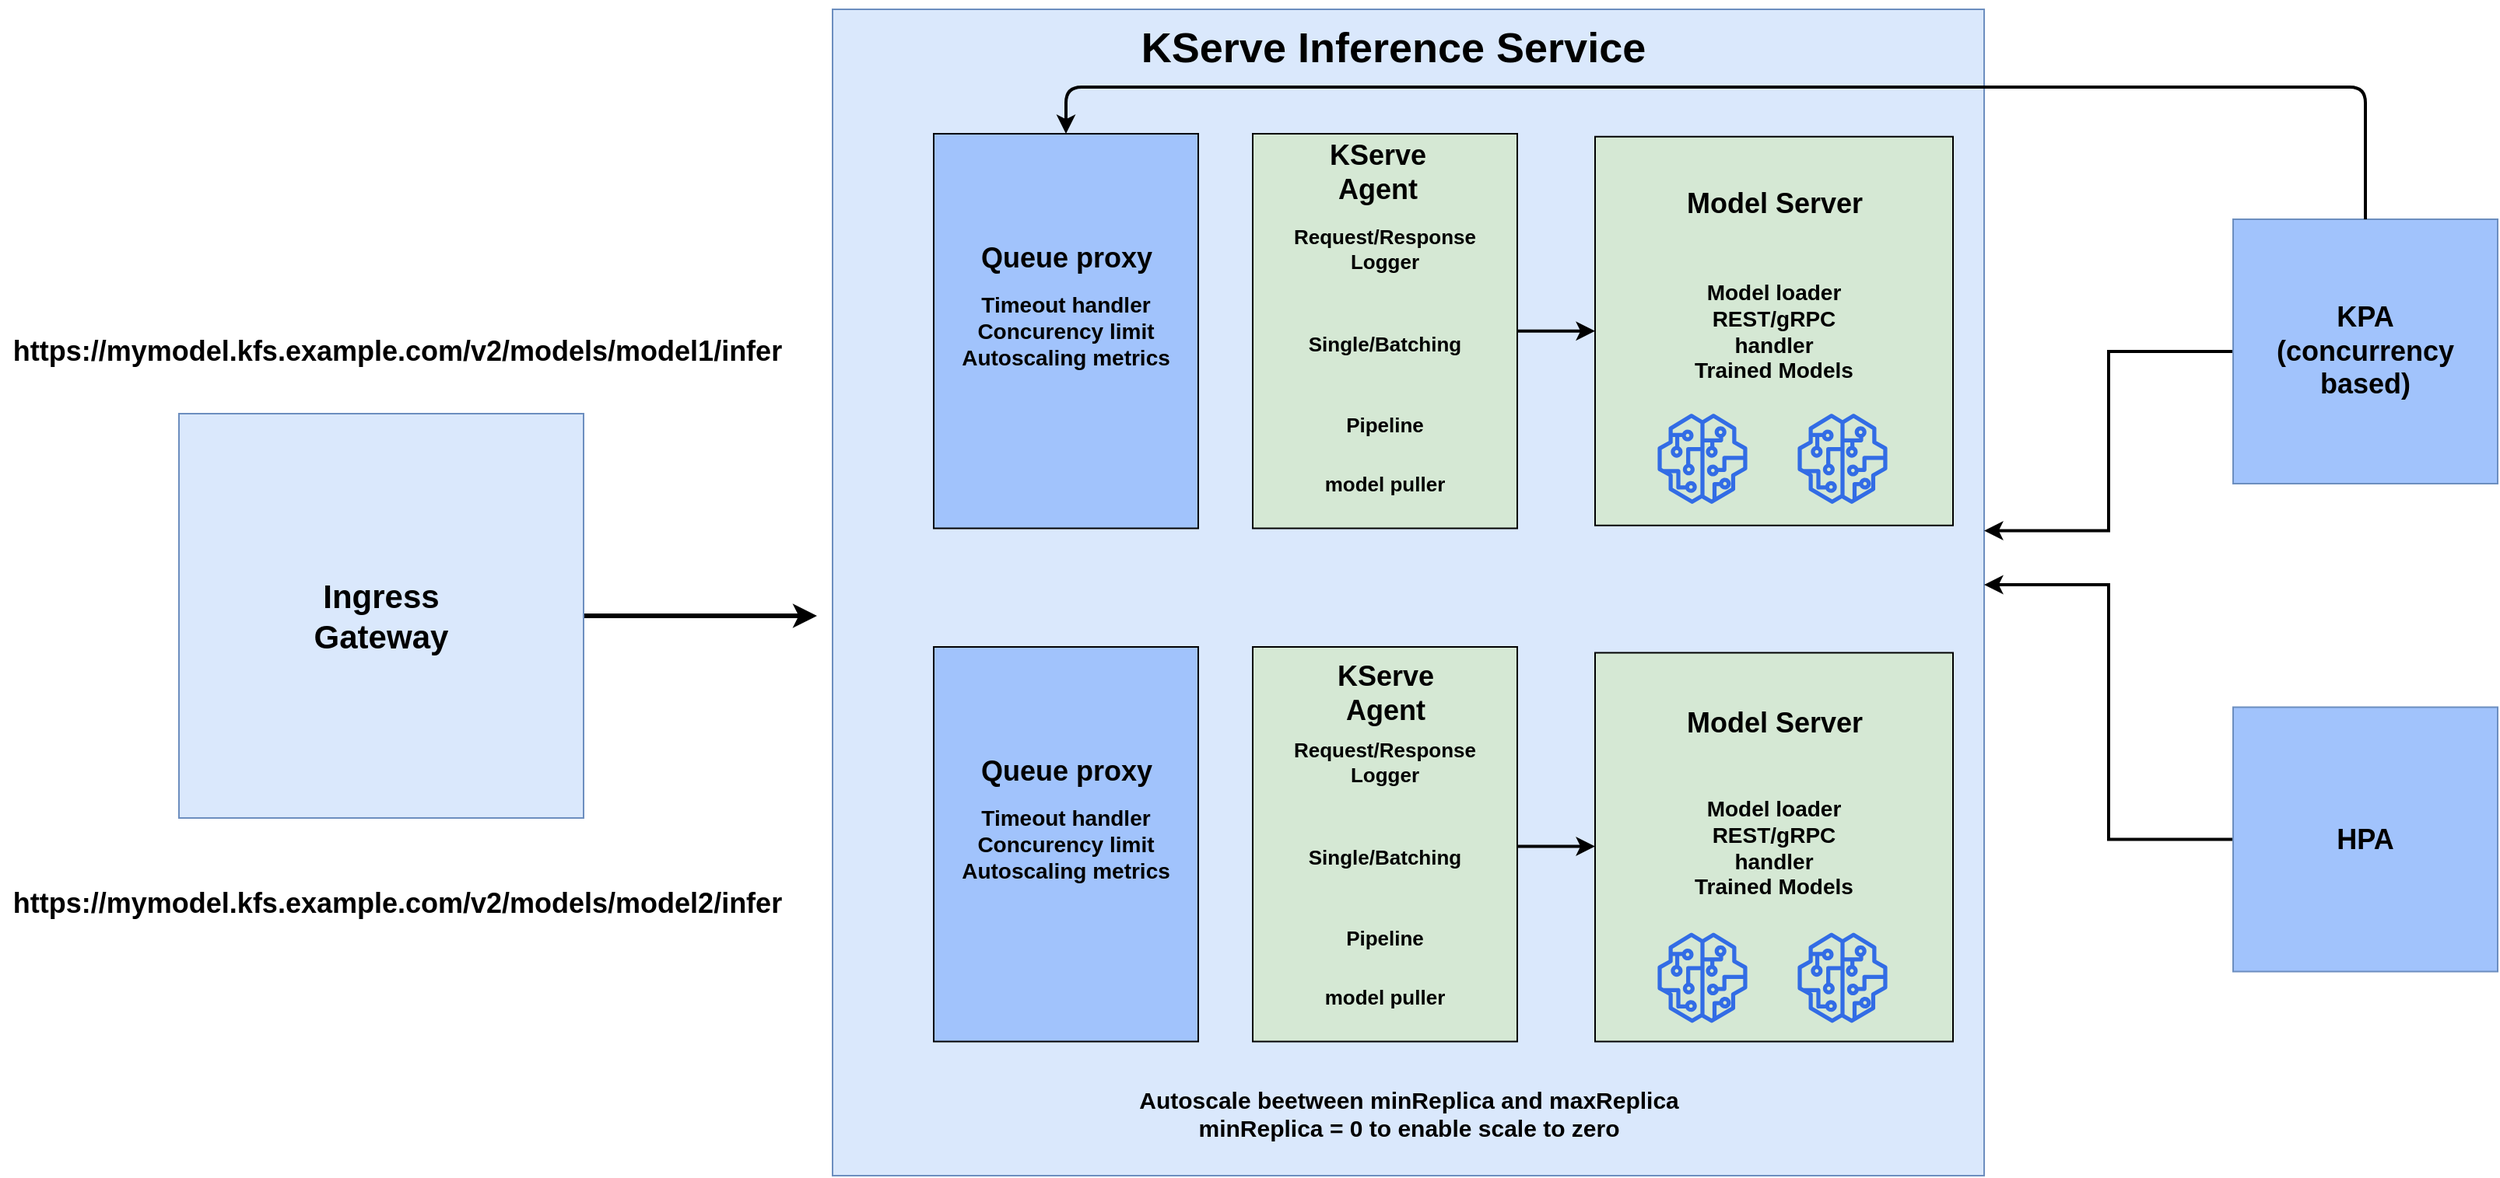 <mxfile version="14.9.6" type="device" pages="2"><diagram id="a4Oi0HhrenO0KpW0H4HS" name="MVP"><mxGraphModel dx="2770" dy="1205" grid="1" gridSize="10" guides="1" tooltips="1" connect="1" arrows="1" fold="1" page="1" pageScale="1" pageWidth="850" pageHeight="1100" math="0" shadow="0"><root><mxCell id="0"/><mxCell id="1" parent="0"/><mxCell id="6TW1uwYbjapUNHIVOwlv-11" value="" style="rounded=0;whiteSpace=wrap;html=1;fillColor=#dae8fc;strokeColor=#6c8ebf;" vertex="1" parent="1"><mxGeometry x="70" y="170" width="740" height="750" as="geometry"/></mxCell><mxCell id="6TW1uwYbjapUNHIVOwlv-22" value="&lt;h5 style=&quot;font-size: 13px&quot;&gt;&lt;font style=&quot;font-size: 13px&quot;&gt;&lt;font style=&quot;line-height: 120% ; font-size: 13px&quot;&gt;&lt;br&gt;&lt;/font&gt;&lt;/font&gt;&lt;/h5&gt;&lt;h5 style=&quot;font-size: 13px&quot;&gt;&lt;font style=&quot;font-size: 13px&quot;&gt;&lt;font style=&quot;line-height: 120% ; font-size: 13px&quot;&gt;Request/Response&lt;br&gt;&lt;/font&gt;&lt;font style=&quot;line-height: 120% ; font-size: 13px&quot;&gt;Logger&lt;/font&gt;&lt;/font&gt;&lt;/h5&gt;&lt;h5 style=&quot;font-size: 13px&quot;&gt;&lt;font style=&quot;font-size: 13px&quot;&gt;&lt;font style=&quot;line-height: 120% ; font-size: 13px&quot;&gt;&lt;br&gt;&lt;/font&gt;&lt;font style=&quot;line-height: 120% ; font-size: 13px&quot;&gt;Single/Batching&lt;/font&gt;&lt;/font&gt;&lt;/h5&gt;&lt;h5 style=&quot;font-size: 13px&quot;&gt;&lt;font style=&quot;font-size: 13px&quot;&gt;&lt;font style=&quot;line-height: 120% ; font-size: 13px&quot;&gt;&lt;br&gt;&lt;/font&gt;&lt;font style=&quot;line-height: 120% ; font-size: 13px&quot;&gt;Pipeline&lt;/font&gt;&lt;/font&gt;&lt;/h5&gt;&lt;h5 style=&quot;font-size: 13px&quot;&gt;&lt;font style=&quot;line-height: 120% ; font-size: 13px&quot;&gt;model puller&lt;/font&gt;&lt;/h5&gt;" style="rounded=0;whiteSpace=wrap;html=1;fillColor=#D5E8D4;" vertex="1" parent="1"><mxGeometry x="340" y="250" width="170" height="253.75" as="geometry"/></mxCell><mxCell id="6TW1uwYbjapUNHIVOwlv-31" value="&lt;h2&gt;KServe&lt;br&gt;Agent&lt;/h2&gt;" style="text;html=1;align=center;verticalAlign=middle;resizable=0;points=[];autosize=1;strokeColor=none;" vertex="1" parent="1"><mxGeometry x="380" y="245" width="80" height="60" as="geometry"/></mxCell><mxCell id="6TW1uwYbjapUNHIVOwlv-53" style="edgeStyle=orthogonalEdgeStyle;rounded=0;orthogonalLoop=1;jettySize=auto;html=1;strokeWidth=3;" edge="1" parent="1" source="6TW1uwYbjapUNHIVOwlv-13"><mxGeometry relative="1" as="geometry"><mxPoint x="60" y="560" as="targetPoint"/></mxGeometry></mxCell><mxCell id="6TW1uwYbjapUNHIVOwlv-13" value="&lt;h2 style=&quot;font-size: 21px&quot;&gt;Ingress&lt;br&gt;Gateway&lt;/h2&gt;" style="whiteSpace=wrap;html=1;aspect=fixed;fillColor=#dae8fc;strokeColor=#6c8ebf;" vertex="1" parent="1"><mxGeometry x="-350" y="430" width="260" height="260" as="geometry"/></mxCell><mxCell id="6TW1uwYbjapUNHIVOwlv-50" style="edgeStyle=orthogonalEdgeStyle;rounded=0;orthogonalLoop=1;jettySize=auto;html=1;entryX=1;entryY=0.447;entryDx=0;entryDy=0;entryPerimeter=0;strokeWidth=2;" edge="1" parent="1" source="6TW1uwYbjapUNHIVOwlv-18" target="6TW1uwYbjapUNHIVOwlv-11"><mxGeometry relative="1" as="geometry"/></mxCell><mxCell id="6TW1uwYbjapUNHIVOwlv-18" value="&lt;h2&gt;KPA&lt;br&gt;(concurrency&lt;br&gt;based)&lt;/h2&gt;" style="whiteSpace=wrap;html=1;aspect=fixed;strokeColor=#6c8ebf;fillColor=#A1C3FC;" vertex="1" parent="1"><mxGeometry x="970" y="305" width="170" height="170" as="geometry"/></mxCell><mxCell id="6TW1uwYbjapUNHIVOwlv-20" value="&lt;h4 style=&quot;font-size: 14px&quot;&gt;Timeout handler&lt;br&gt;Concurency limit&lt;br&gt;Autoscaling metrics&lt;/h4&gt;" style="rounded=0;whiteSpace=wrap;html=1;fillColor=#A1C3FC;" vertex="1" parent="1"><mxGeometry x="135" y="250" width="170" height="253.75" as="geometry"/></mxCell><mxCell id="6TW1uwYbjapUNHIVOwlv-24" value="&lt;h4 style=&quot;font-size: 14px&quot;&gt;Model loader&lt;br&gt;REST/gRPC&lt;br&gt;handler&lt;br&gt;Trained Models&lt;/h4&gt;" style="rounded=0;whiteSpace=wrap;html=1;fillColor=#D5E8D4;" vertex="1" parent="1"><mxGeometry x="560" y="251.88" width="230" height="250" as="geometry"/></mxCell><mxCell id="6TW1uwYbjapUNHIVOwlv-28" value="&lt;h2&gt;Queue proxy&lt;/h2&gt;" style="text;html=1;align=center;verticalAlign=middle;resizable=0;points=[];autosize=1;strokeColor=none;" vertex="1" parent="1"><mxGeometry x="155" y="305" width="130" height="50" as="geometry"/></mxCell><mxCell id="6TW1uwYbjapUNHIVOwlv-26" value="" style="outlineConnect=0;fontColor=#232F3E;gradientColor=none;strokeColor=none;dashed=0;verticalLabelPosition=bottom;verticalAlign=top;align=center;html=1;fontSize=12;fontStyle=0;aspect=fixed;pointerEvents=1;shape=mxgraph.aws4.sagemaker_model;fillColor=#326CE5;" vertex="1" parent="1"><mxGeometry x="600" y="430" width="58" height="58" as="geometry"/></mxCell><mxCell id="6TW1uwYbjapUNHIVOwlv-33" value="&lt;h2&gt;Model Server&lt;/h2&gt;" style="text;html=1;align=center;verticalAlign=middle;resizable=0;points=[];autosize=1;strokeColor=none;" vertex="1" parent="1"><mxGeometry x="610" y="270" width="130" height="50" as="geometry"/></mxCell><mxCell id="6TW1uwYbjapUNHIVOwlv-34" value="&lt;h5 style=&quot;font-size: 13px&quot;&gt;&lt;font style=&quot;font-size: 13px&quot;&gt;&lt;font style=&quot;line-height: 120% ; font-size: 13px&quot;&gt;&lt;br&gt;&lt;/font&gt;&lt;/font&gt;&lt;/h5&gt;&lt;h5 style=&quot;font-size: 13px&quot;&gt;&lt;font style=&quot;font-size: 13px&quot;&gt;&lt;font style=&quot;line-height: 120% ; font-size: 13px&quot;&gt;Request/Response&lt;br&gt;&lt;/font&gt;&lt;font style=&quot;line-height: 120% ; font-size: 13px&quot;&gt;Logger&lt;/font&gt;&lt;/font&gt;&lt;/h5&gt;&lt;h5 style=&quot;font-size: 13px&quot;&gt;&lt;font style=&quot;font-size: 13px&quot;&gt;&lt;font style=&quot;line-height: 120% ; font-size: 13px&quot;&gt;&lt;br&gt;&lt;/font&gt;&lt;font style=&quot;line-height: 120% ; font-size: 13px&quot;&gt;Single/Batching&lt;/font&gt;&lt;/font&gt;&lt;/h5&gt;&lt;h5 style=&quot;font-size: 13px&quot;&gt;&lt;font style=&quot;font-size: 13px&quot;&gt;&lt;font style=&quot;line-height: 120% ; font-size: 13px&quot;&gt;&lt;br&gt;&lt;/font&gt;&lt;font style=&quot;line-height: 120% ; font-size: 13px&quot;&gt;Pipeline&lt;/font&gt;&lt;/font&gt;&lt;/h5&gt;&lt;h5 style=&quot;font-size: 13px&quot;&gt;&lt;font style=&quot;line-height: 120% ; font-size: 13px&quot;&gt;model puller&lt;/font&gt;&lt;/h5&gt;" style="rounded=0;whiteSpace=wrap;html=1;fillColor=#D5E8D4;" vertex="1" parent="1"><mxGeometry x="340" y="580" width="170" height="253.75" as="geometry"/></mxCell><mxCell id="6TW1uwYbjapUNHIVOwlv-35" value="&lt;h2&gt;KServe&lt;br&gt;Agent&lt;/h2&gt;" style="text;html=1;align=center;verticalAlign=middle;resizable=0;points=[];autosize=1;strokeColor=none;" vertex="1" parent="1"><mxGeometry x="385" y="580" width="80" height="60" as="geometry"/></mxCell><mxCell id="6TW1uwYbjapUNHIVOwlv-38" value="&lt;h4 style=&quot;font-size: 14px&quot;&gt;Timeout handler&lt;br&gt;Concurency limit&lt;br&gt;Autoscaling metrics&lt;/h4&gt;" style="rounded=0;whiteSpace=wrap;html=1;fillColor=#A1C3FC;" vertex="1" parent="1"><mxGeometry x="135" y="580" width="170" height="253.75" as="geometry"/></mxCell><mxCell id="6TW1uwYbjapUNHIVOwlv-39" value="&lt;h2&gt;Queue proxy&lt;/h2&gt;" style="text;html=1;align=center;verticalAlign=middle;resizable=0;points=[];autosize=1;strokeColor=none;" vertex="1" parent="1"><mxGeometry x="155" y="635" width="130" height="50" as="geometry"/></mxCell><mxCell id="6TW1uwYbjapUNHIVOwlv-40" value="" style="outlineConnect=0;fontColor=#232F3E;gradientColor=none;strokeColor=none;dashed=0;verticalLabelPosition=bottom;verticalAlign=top;align=center;html=1;fontSize=12;fontStyle=0;aspect=fixed;pointerEvents=1;shape=mxgraph.aws4.sagemaker_model;fillColor=#326CE5;" vertex="1" parent="1"><mxGeometry x="690" y="430" width="58" height="58" as="geometry"/></mxCell><mxCell id="6TW1uwYbjapUNHIVOwlv-41" value="&lt;h4 style=&quot;font-size: 14px&quot;&gt;Model loader&lt;br&gt;REST/gRPC&lt;br&gt;handler&lt;br&gt;Trained Models&lt;/h4&gt;" style="rounded=0;whiteSpace=wrap;html=1;fillColor=#D5E8D4;" vertex="1" parent="1"><mxGeometry x="560" y="583.75" width="230" height="250" as="geometry"/></mxCell><mxCell id="6TW1uwYbjapUNHIVOwlv-42" value="" style="outlineConnect=0;fontColor=#232F3E;gradientColor=none;strokeColor=none;dashed=0;verticalLabelPosition=bottom;verticalAlign=top;align=center;html=1;fontSize=12;fontStyle=0;aspect=fixed;pointerEvents=1;shape=mxgraph.aws4.sagemaker_model;fillColor=#326CE5;" vertex="1" parent="1"><mxGeometry x="600" y="763.75" width="58" height="58" as="geometry"/></mxCell><mxCell id="6TW1uwYbjapUNHIVOwlv-43" value="&lt;h2&gt;Model Server&lt;/h2&gt;" style="text;html=1;align=center;verticalAlign=middle;resizable=0;points=[];autosize=1;strokeColor=none;" vertex="1" parent="1"><mxGeometry x="610" y="603.75" width="130" height="50" as="geometry"/></mxCell><mxCell id="6TW1uwYbjapUNHIVOwlv-44" value="" style="outlineConnect=0;fontColor=#232F3E;gradientColor=none;strokeColor=none;dashed=0;verticalLabelPosition=bottom;verticalAlign=top;align=center;html=1;fontSize=12;fontStyle=0;aspect=fixed;pointerEvents=1;shape=mxgraph.aws4.sagemaker_model;fillColor=#326CE5;" vertex="1" parent="1"><mxGeometry x="690" y="763.75" width="58" height="58" as="geometry"/></mxCell><mxCell id="6TW1uwYbjapUNHIVOwlv-45" value="&lt;h2 style=&quot;text-align: justify&quot;&gt;&lt;font style=&quot;font-size: 27px&quot;&gt;KServe Inference Service&lt;/font&gt;&lt;/h2&gt;" style="text;html=1;align=center;verticalAlign=middle;resizable=0;points=[];autosize=1;strokeColor=none;" vertex="1" parent="1"><mxGeometry x="260" y="170" width="340" height="50" as="geometry"/></mxCell><mxCell id="6TW1uwYbjapUNHIVOwlv-49" style="edgeStyle=orthogonalEdgeStyle;rounded=0;orthogonalLoop=1;jettySize=auto;html=1;strokeWidth=2;" edge="1" parent="1" source="6TW1uwYbjapUNHIVOwlv-47" target="6TW1uwYbjapUNHIVOwlv-11"><mxGeometry relative="1" as="geometry"><Array as="points"><mxPoint x="890" y="704"/><mxPoint x="890" y="540"/></Array></mxGeometry></mxCell><mxCell id="6TW1uwYbjapUNHIVOwlv-47" value="&lt;h2&gt;HPA&lt;/h2&gt;" style="whiteSpace=wrap;html=1;aspect=fixed;strokeColor=#6c8ebf;fillColor=#A1C3FC;" vertex="1" parent="1"><mxGeometry x="970" y="618.75" width="170" height="170" as="geometry"/></mxCell><mxCell id="6TW1uwYbjapUNHIVOwlv-48" value="&lt;h3 style=&quot;font-size: 15px&quot;&gt;Autoscale beetween minReplica and maxReplica&lt;br&gt;minReplica = 0 to enable scale to zero&lt;/h3&gt;" style="text;html=1;align=center;verticalAlign=middle;resizable=0;points=[];autosize=1;strokeColor=none;" vertex="1" parent="1"><mxGeometry x="260" y="850" width="360" height="60" as="geometry"/></mxCell><mxCell id="6TW1uwYbjapUNHIVOwlv-55" value="" style="endArrow=classic;html=1;strokeWidth=2;entryX=0.5;entryY=0;entryDx=0;entryDy=0;exitX=0.5;exitY=0;exitDx=0;exitDy=0;" edge="1" parent="1" source="6TW1uwYbjapUNHIVOwlv-18" target="6TW1uwYbjapUNHIVOwlv-20"><mxGeometry width="50" height="50" relative="1" as="geometry"><mxPoint x="1040" y="240" as="sourcePoint"/><mxPoint x="220" y="440" as="targetPoint"/><Array as="points"><mxPoint x="1055" y="220"/><mxPoint x="220" y="220"/></Array></mxGeometry></mxCell><mxCell id="6TW1uwYbjapUNHIVOwlv-59" value="&lt;h4&gt;&lt;font style=&quot;font-size: 18px&quot;&gt;https://mymodel.kfs.example.com/v2/models/model1/infer&lt;/font&gt;&lt;/h4&gt;" style="text;html=1;align=center;verticalAlign=middle;resizable=0;points=[];autosize=1;strokeColor=none;" vertex="1" parent="1"><mxGeometry x="-465" y="365" width="510" height="50" as="geometry"/></mxCell><mxCell id="6TW1uwYbjapUNHIVOwlv-60" value="&lt;h4&gt;&lt;font style=&quot;font-size: 18px&quot;&gt;https://mymodel.kfs.example.com/v2/models/model2/infer&lt;/font&gt;&lt;/h4&gt;" style="text;html=1;align=center;verticalAlign=middle;resizable=0;points=[];autosize=1;strokeColor=none;" vertex="1" parent="1"><mxGeometry x="-465" y="720" width="510" height="50" as="geometry"/></mxCell><mxCell id="6TW1uwYbjapUNHIVOwlv-64" value="" style="endArrow=classic;html=1;strokeWidth=2;entryX=0;entryY=0.5;entryDx=0;entryDy=0;exitX=1;exitY=0.5;exitDx=0;exitDy=0;" edge="1" parent="1" source="6TW1uwYbjapUNHIVOwlv-22" target="6TW1uwYbjapUNHIVOwlv-24"><mxGeometry width="50" height="50" relative="1" as="geometry"><mxPoint x="420" y="390" as="sourcePoint"/><mxPoint x="470" y="340" as="targetPoint"/></mxGeometry></mxCell><mxCell id="6TW1uwYbjapUNHIVOwlv-65" value="" style="endArrow=classic;html=1;strokeWidth=2;entryX=0;entryY=0.5;entryDx=0;entryDy=0;exitX=1;exitY=0.5;exitDx=0;exitDy=0;" edge="1" parent="1"><mxGeometry width="50" height="50" relative="1" as="geometry"><mxPoint x="510" y="708.245" as="sourcePoint"/><mxPoint x="560" y="708.25" as="targetPoint"/></mxGeometry></mxCell></root></mxGraphModel></diagram><diagram id="szd783icPxxVaWb9XuCf" name="TheKitchenSync"><mxGraphModel dx="768" dy="482" grid="1" gridSize="10" guides="1" tooltips="1" connect="1" arrows="1" fold="1" page="1" pageScale="1" pageWidth="850" pageHeight="1100" math="0" shadow="0"><root><mxCell id="xSsvjCb_LCCvwnGaQfP1-0"/><mxCell id="xSsvjCb_LCCvwnGaQfP1-1" parent="xSsvjCb_LCCvwnGaQfP1-0"/><mxCell id="ORD18R_dgdstGrkUkIjQ-20" value="" style="endArrow=none;dashed=1;html=1;strokeColor=#67AB9F;entryX=1;entryY=0;entryDx=0;entryDy=0;entryPerimeter=0;exitX=1.004;exitY=0.004;exitDx=0;exitDy=0;exitPerimeter=0;" parent="xSsvjCb_LCCvwnGaQfP1-1" source="ORD18R_dgdstGrkUkIjQ-3" target="ORD18R_dgdstGrkUkIjQ-11" edge="1"><mxGeometry width="50" height="50" relative="1" as="geometry"><mxPoint x="500" y="371" as="sourcePoint"/><mxPoint x="601" y="158.01" as="targetPoint"/></mxGeometry></mxCell><mxCell id="ORD18R_dgdstGrkUkIjQ-1" value="" style="endArrow=none;dashed=1;html=1;strokeColor=#67AB9F;entryX=1;entryY=0.943;entryDx=0;entryDy=0;entryPerimeter=0;exitX=1;exitY=0.996;exitDx=0;exitDy=0;exitPerimeter=0;" parent="xSsvjCb_LCCvwnGaQfP1-1" source="ORD18R_dgdstGrkUkIjQ-3" target="ORD18R_dgdstGrkUkIjQ-11" edge="1"><mxGeometry width="50" height="50" relative="1" as="geometry"><mxPoint x="251.04" y="652.04" as="sourcePoint"/><mxPoint x="400" y="231" as="targetPoint"/></mxGeometry></mxCell><mxCell id="ORD18R_dgdstGrkUkIjQ-3" value="" style="rounded=0;whiteSpace=wrap;html=1;fillColor=#f5f5f5;strokeColor=#666666;fontColor=#333333;" parent="xSsvjCb_LCCvwnGaQfP1-1" vertex="1"><mxGeometry x="540" y="100" width="260" height="221" as="geometry"/></mxCell><mxCell id="ORD18R_dgdstGrkUkIjQ-4" value="Predictor" style="whiteSpace=wrap;html=1;aspect=fixed;fillColor=#d5e8d4;strokeColor=#82b366;" parent="xSsvjCb_LCCvwnGaQfP1-1" vertex="1"><mxGeometry x="700" y="231" width="80" height="80" as="geometry"/></mxCell><mxCell id="ORD18R_dgdstGrkUkIjQ-5" value="&lt;b&gt;:predict&lt;/b&gt;" style="edgeStyle=orthogonalEdgeStyle;rounded=0;orthogonalLoop=1;jettySize=auto;html=1;entryX=0.5;entryY=0;entryDx=0;entryDy=0;startArrow=none;startFill=0;endArrow=classic;endFill=1;" parent="xSsvjCb_LCCvwnGaQfP1-1" source="ORD18R_dgdstGrkUkIjQ-6" target="ORD18R_dgdstGrkUkIjQ-4" edge="1"><mxGeometry relative="1" as="geometry"><mxPoint as="offset"/></mxGeometry></mxCell><mxCell id="ORD18R_dgdstGrkUkIjQ-6" value="Explainer" style="whiteSpace=wrap;html=1;aspect=fixed;fillColor=#dae8fc;strokeColor=#6c8ebf;" parent="xSsvjCb_LCCvwnGaQfP1-1" vertex="1"><mxGeometry x="700" y="111" width="80" height="80" as="geometry"/></mxCell><mxCell id="ORD18R_dgdstGrkUkIjQ-7" value="&lt;b&gt;:explain&lt;/b&gt;" style="edgeStyle=orthogonalEdgeStyle;rounded=0;orthogonalLoop=1;jettySize=auto;html=1;exitX=1.013;exitY=0.2;exitDx=0;exitDy=0;entryX=0;entryY=0.5;entryDx=0;entryDy=0;startArrow=none;startFill=0;endArrow=classic;endFill=1;exitPerimeter=0;fillColor=#f5f5f5;strokeColor=#666666;" parent="xSsvjCb_LCCvwnGaQfP1-1" source="ORD18R_dgdstGrkUkIjQ-9" target="ORD18R_dgdstGrkUkIjQ-6" edge="1"><mxGeometry x="-0.017" y="-10" relative="1" as="geometry"><mxPoint as="offset"/></mxGeometry></mxCell><mxCell id="ORD18R_dgdstGrkUkIjQ-8" value="&lt;b&gt;:predict&lt;/b&gt;" style="edgeStyle=orthogonalEdgeStyle;rounded=0;orthogonalLoop=1;jettySize=auto;html=1;exitX=1;exitY=0.8;exitDx=0;exitDy=0;entryX=0;entryY=0.5;entryDx=0;entryDy=0;startArrow=none;startFill=0;endArrow=classic;endFill=1;exitPerimeter=0;" parent="xSsvjCb_LCCvwnGaQfP1-1" source="ORD18R_dgdstGrkUkIjQ-9" target="ORD18R_dgdstGrkUkIjQ-4" edge="1"><mxGeometry y="-10" relative="1" as="geometry"><mxPoint as="offset"/></mxGeometry></mxCell><mxCell id="ORD18R_dgdstGrkUkIjQ-9" value="Transformer" style="rounded=0;whiteSpace=wrap;html=1;fillColor=#e1d5e7;strokeColor=#9673a6;" parent="xSsvjCb_LCCvwnGaQfP1-1" vertex="1"><mxGeometry x="560" y="111" width="80" height="200" as="geometry"/></mxCell><mxCell id="ORD18R_dgdstGrkUkIjQ-11" value="Default Endpoint" style="rounded=0;whiteSpace=wrap;html=1;fillColor=#f5f5f5;strokeColor=#666666;fontColor=#333333;" parent="xSsvjCb_LCCvwnGaQfP1-1" vertex="1"><mxGeometry x="380" y="141" width="120" height="59" as="geometry"/></mxCell><mxCell id="ORD18R_dgdstGrkUkIjQ-12" value="Canary Endpoint" style="rounded=0;whiteSpace=wrap;html=1;fillColor=#f5f5f5;strokeColor=#666666;fontColor=#333333;" parent="xSsvjCb_LCCvwnGaQfP1-1" vertex="1"><mxGeometry x="380" y="220" width="120" height="59" as="geometry"/></mxCell><mxCell id="ORD18R_dgdstGrkUkIjQ-15" value="" style="verticalLabelPosition=bottom;html=1;verticalAlign=top;align=center;shape=mxgraph.azure.user;fillColor=#fff2cc;strokeColor=#d6b656;" parent="xSsvjCb_LCCvwnGaQfP1-1" vertex="1"><mxGeometry x="200" y="180.5" width="60" height="60" as="geometry"/></mxCell><mxCell id="ORD18R_dgdstGrkUkIjQ-16" value="&lt;b&gt;:predict&lt;br&gt;:explain&lt;/b&gt;" style="edgeStyle=orthogonalEdgeStyle;rounded=0;orthogonalLoop=1;jettySize=auto;html=1;startArrow=none;startFill=0;endArrow=classic;endFill=1;entryX=1;entryY=0.5;entryDx=0;entryDy=0;" parent="xSsvjCb_LCCvwnGaQfP1-1" target="ORD18R_dgdstGrkUkIjQ-17" edge="1"><mxGeometry x="0.091" y="-19" relative="1" as="geometry"><mxPoint x="250" y="211" as="sourcePoint"/><mxPoint x="220" y="165" as="targetPoint"/><mxPoint as="offset"/></mxGeometry></mxCell><mxCell id="ORD18R_dgdstGrkUkIjQ-24" style="edgeStyle=none;rounded=0;orthogonalLoop=1;jettySize=auto;html=1;entryX=0;entryY=0.5;entryDx=0;entryDy=0;startArrow=none;startFill=0;endArrow=classic;endFill=1;strokeColor=#000000;" parent="xSsvjCb_LCCvwnGaQfP1-1" source="ORD18R_dgdstGrkUkIjQ-17" target="ORD18R_dgdstGrkUkIjQ-11" edge="1"><mxGeometry relative="1" as="geometry"/></mxCell><mxCell id="ORD18R_dgdstGrkUkIjQ-26" style="edgeStyle=none;rounded=0;orthogonalLoop=1;jettySize=auto;html=1;entryX=0;entryY=0.5;entryDx=0;entryDy=0;startArrow=none;startFill=0;endArrow=classic;endFill=1;strokeColor=#000000;" parent="xSsvjCb_LCCvwnGaQfP1-1" source="ORD18R_dgdstGrkUkIjQ-17" target="ORD18R_dgdstGrkUkIjQ-12" edge="1"><mxGeometry relative="1" as="geometry"/></mxCell><mxCell id="ORD18R_dgdstGrkUkIjQ-17" value="" style="triangle;whiteSpace=wrap;html=1;rotation=-180;fillColor=#f5f5f5;strokeColor=#666666;fontColor=#333333;" parent="xSsvjCb_LCCvwnGaQfP1-1" vertex="1"><mxGeometry x="320" y="191" width="30" height="40" as="geometry"/></mxCell><mxCell id="ORD18R_dgdstGrkUkIjQ-19" value="" style="endArrow=none;dashed=1;html=1;strokeColor=#67AB9F;entryX=0.02;entryY=0.043;entryDx=0;entryDy=0;entryPerimeter=0;exitX=0.004;exitY=-0.004;exitDx=0;exitDy=0;exitPerimeter=0;" parent="xSsvjCb_LCCvwnGaQfP1-1" source="ORD18R_dgdstGrkUkIjQ-3" target="ORD18R_dgdstGrkUkIjQ-11" edge="1"><mxGeometry width="50" height="50" relative="1" as="geometry"><mxPoint x="140" y="421" as="sourcePoint"/><mxPoint x="160" y="351" as="targetPoint"/></mxGeometry></mxCell><mxCell id="ORD18R_dgdstGrkUkIjQ-2" value="" style="endArrow=none;dashed=1;html=1;strokeColor=#67AB9F;entryX=0;entryY=1;entryDx=0;entryDy=0;entryPerimeter=0;exitX=0.004;exitY=1.004;exitDx=0;exitDy=0;exitPerimeter=0;" parent="xSsvjCb_LCCvwnGaQfP1-1" source="ORD18R_dgdstGrkUkIjQ-3" target="ORD18R_dgdstGrkUkIjQ-11" edge="1"><mxGeometry width="50" height="50" relative="1" as="geometry"><mxPoint x="251.04" y="389.96" as="sourcePoint"/><mxPoint x="402" y="164.01" as="targetPoint"/></mxGeometry></mxCell></root></mxGraphModel></diagram></mxfile>